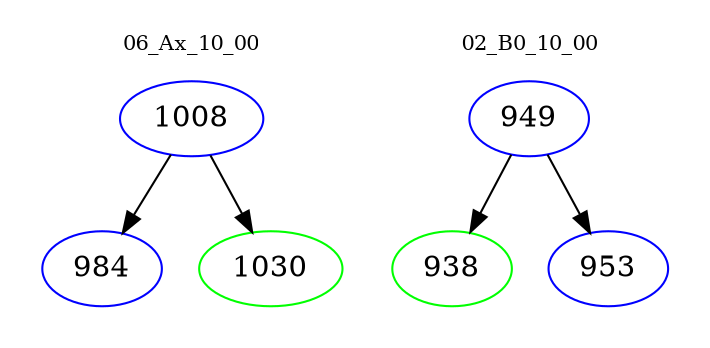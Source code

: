 digraph{
subgraph cluster_0 {
color = white
label = "06_Ax_10_00";
fontsize=10;
T0_1008 [label="1008", color="blue"]
T0_1008 -> T0_984 [color="black"]
T0_984 [label="984", color="blue"]
T0_1008 -> T0_1030 [color="black"]
T0_1030 [label="1030", color="green"]
}
subgraph cluster_1 {
color = white
label = "02_B0_10_00";
fontsize=10;
T1_949 [label="949", color="blue"]
T1_949 -> T1_938 [color="black"]
T1_938 [label="938", color="green"]
T1_949 -> T1_953 [color="black"]
T1_953 [label="953", color="blue"]
}
}
